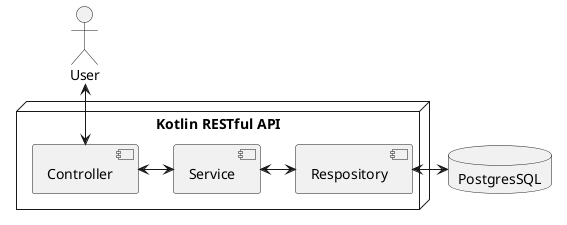 @startuml

actor "User" as user
node "Kotlin RESTful API" {
    component "Controller" as controller
    component "Service" as service
    component "Respository" as repository
}

database "PostgresSQL" as database

user <--> controller
controller <-> service
service <-> repository
repository <-> database

@enduml